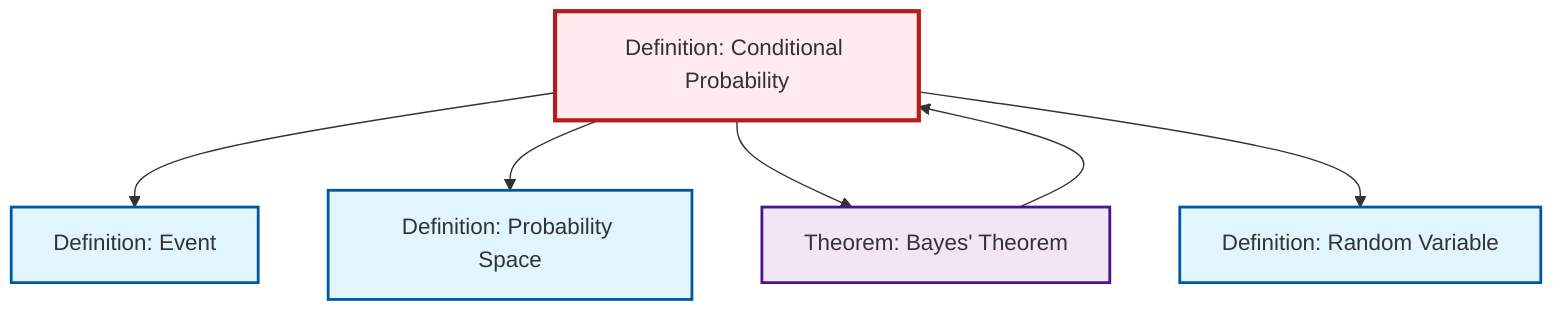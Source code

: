 graph TD
    classDef definition fill:#e1f5fe,stroke:#01579b,stroke-width:2px
    classDef theorem fill:#f3e5f5,stroke:#4a148c,stroke-width:2px
    classDef axiom fill:#fff3e0,stroke:#e65100,stroke-width:2px
    classDef example fill:#e8f5e9,stroke:#1b5e20,stroke-width:2px
    classDef current fill:#ffebee,stroke:#b71c1c,stroke-width:3px
    def-event["Definition: Event"]:::definition
    def-conditional-probability["Definition: Conditional Probability"]:::definition
    def-probability-space["Definition: Probability Space"]:::definition
    def-random-variable["Definition: Random Variable"]:::definition
    thm-bayes["Theorem: Bayes' Theorem"]:::theorem
    def-conditional-probability --> def-event
    def-conditional-probability --> def-probability-space
    def-conditional-probability --> thm-bayes
    thm-bayes --> def-conditional-probability
    def-conditional-probability --> def-random-variable
    class def-conditional-probability current